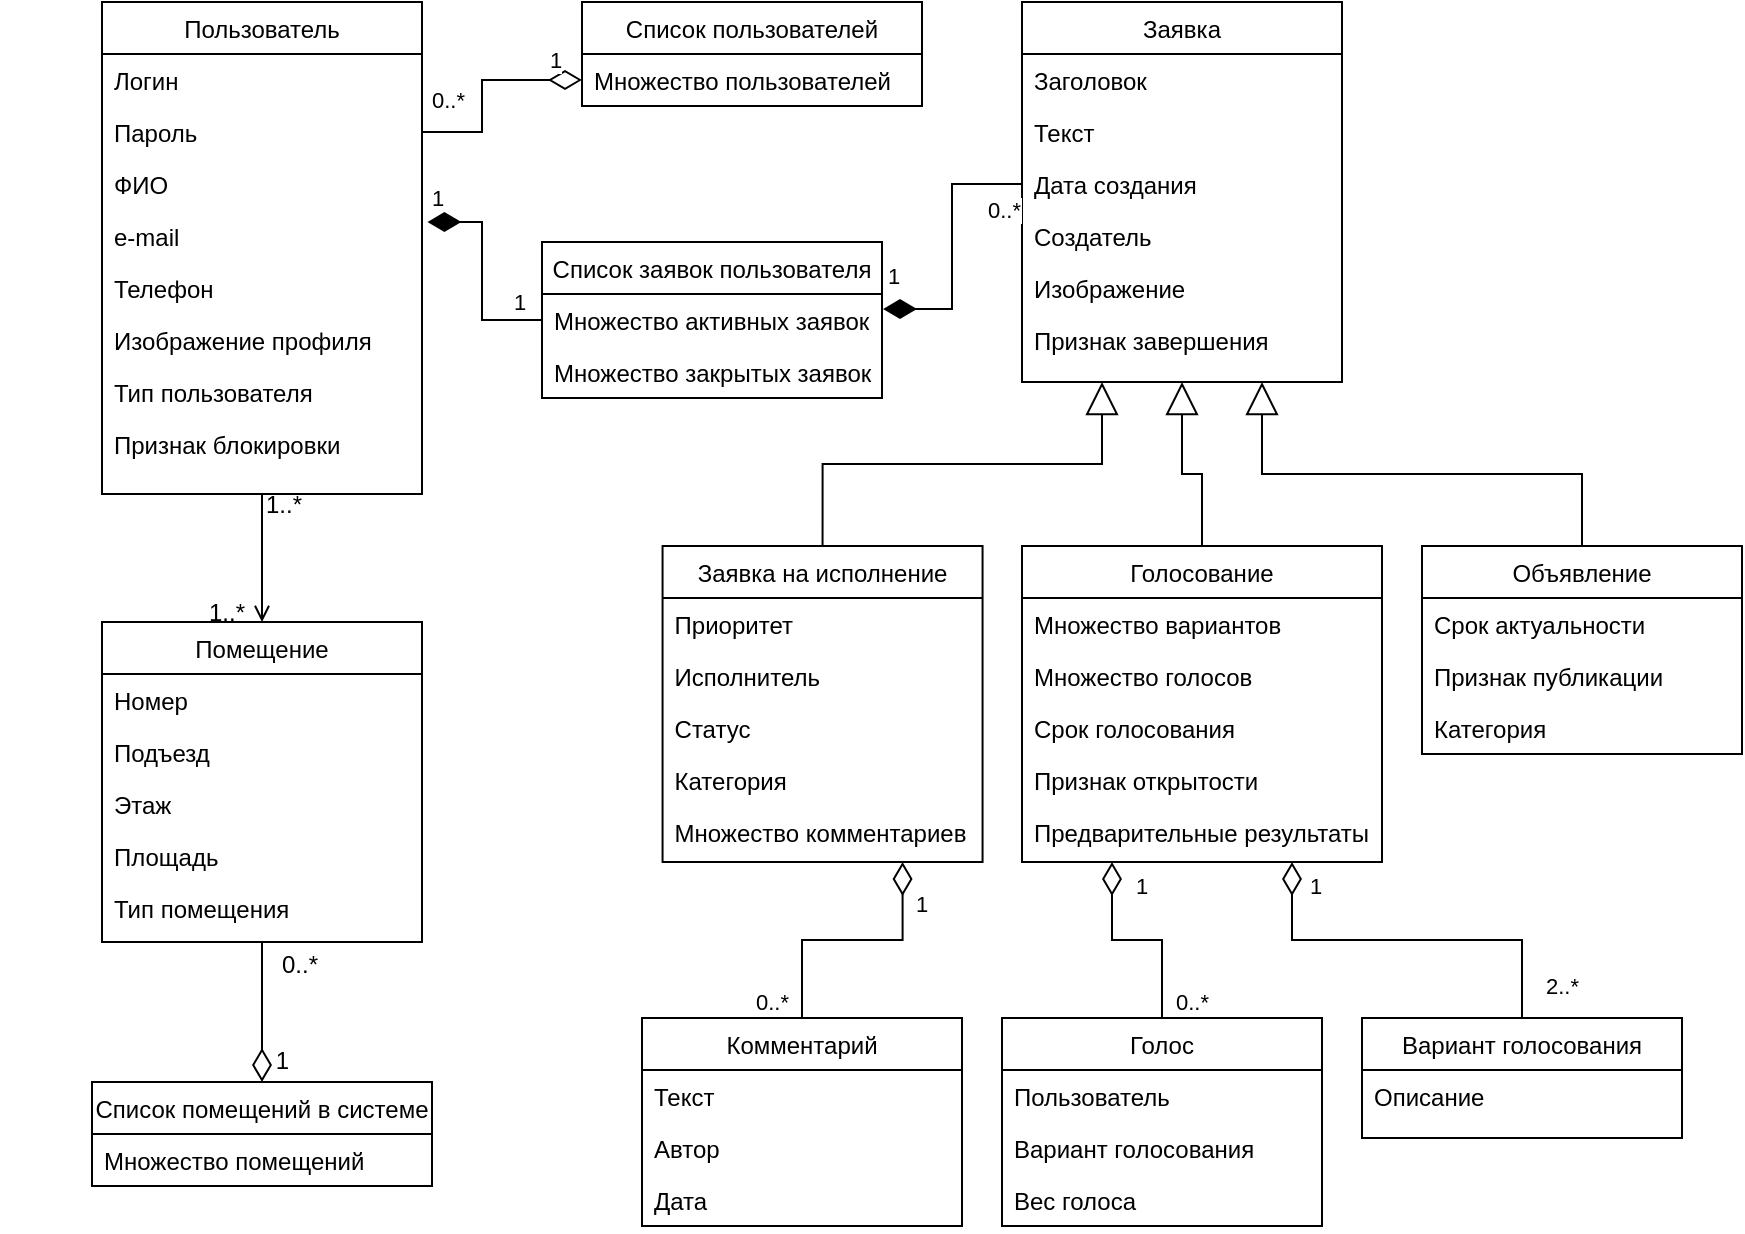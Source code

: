 <mxfile version="15.8.5" type="device"><diagram id="C5RBs43oDa-KdzZeNtuy" name="Page-1"><mxGraphModel dx="1483" dy="767" grid="1" gridSize="10" guides="1" tooltips="1" connect="1" arrows="1" fold="1" page="1" pageScale="1" pageWidth="827" pageHeight="1169" math="0" shadow="0"><root><mxCell id="WIyWlLk6GJQsqaUBKTNV-0"/><mxCell id="WIyWlLk6GJQsqaUBKTNV-1" parent="WIyWlLk6GJQsqaUBKTNV-0"/><mxCell id="zkfFHV4jXpPFQw0GAbJ--0" value="Пользователь" style="swimlane;fontStyle=0;align=center;verticalAlign=top;childLayout=stackLayout;horizontal=1;startSize=26;horizontalStack=0;resizeParent=1;resizeLast=0;collapsible=1;marginBottom=0;rounded=0;shadow=0;strokeWidth=1;" parent="WIyWlLk6GJQsqaUBKTNV-1" vertex="1"><mxGeometry x="220" y="90" width="160" height="246" as="geometry"><mxRectangle x="230" y="140" width="160" height="26" as="alternateBounds"/></mxGeometry></mxCell><mxCell id="zkfFHV4jXpPFQw0GAbJ--1" value="Логин" style="text;align=left;verticalAlign=top;spacingLeft=4;spacingRight=4;overflow=hidden;rotatable=0;points=[[0,0.5],[1,0.5]];portConstraint=eastwest;" parent="zkfFHV4jXpPFQw0GAbJ--0" vertex="1"><mxGeometry y="26" width="160" height="26" as="geometry"/></mxCell><mxCell id="zkfFHV4jXpPFQw0GAbJ--2" value="Пароль" style="text;align=left;verticalAlign=top;spacingLeft=4;spacingRight=4;overflow=hidden;rotatable=0;points=[[0,0.5],[1,0.5]];portConstraint=eastwest;rounded=0;shadow=0;html=0;" parent="zkfFHV4jXpPFQw0GAbJ--0" vertex="1"><mxGeometry y="52" width="160" height="26" as="geometry"/></mxCell><mxCell id="zkfFHV4jXpPFQw0GAbJ--3" value="ФИО" style="text;align=left;verticalAlign=top;spacingLeft=4;spacingRight=4;overflow=hidden;rotatable=0;points=[[0,0.5],[1,0.5]];portConstraint=eastwest;rounded=0;shadow=0;html=0;" parent="zkfFHV4jXpPFQw0GAbJ--0" vertex="1"><mxGeometry y="78" width="160" height="26" as="geometry"/></mxCell><mxCell id="PWEfcePKDjto7k3oHJlc-5" value="e-mail" style="text;align=left;verticalAlign=top;spacingLeft=4;spacingRight=4;overflow=hidden;rotatable=0;points=[[0,0.5],[1,0.5]];portConstraint=eastwest;rounded=0;shadow=0;html=0;" parent="zkfFHV4jXpPFQw0GAbJ--0" vertex="1"><mxGeometry y="104" width="160" height="26" as="geometry"/></mxCell><mxCell id="PWEfcePKDjto7k3oHJlc-6" value="Телефон" style="text;align=left;verticalAlign=top;spacingLeft=4;spacingRight=4;overflow=hidden;rotatable=0;points=[[0,0.5],[1,0.5]];portConstraint=eastwest;rounded=0;shadow=0;html=0;" parent="zkfFHV4jXpPFQw0GAbJ--0" vertex="1"><mxGeometry y="130" width="160" height="26" as="geometry"/></mxCell><mxCell id="PWEfcePKDjto7k3oHJlc-7" value="Изображение профиля" style="text;align=left;verticalAlign=top;spacingLeft=4;spacingRight=4;overflow=hidden;rotatable=0;points=[[0,0.5],[1,0.5]];portConstraint=eastwest;rounded=0;shadow=0;html=0;" parent="zkfFHV4jXpPFQw0GAbJ--0" vertex="1"><mxGeometry y="156" width="160" height="26" as="geometry"/></mxCell><mxCell id="PWEfcePKDjto7k3oHJlc-8" value="Тип пользователя" style="text;align=left;verticalAlign=top;spacingLeft=4;spacingRight=4;overflow=hidden;rotatable=0;points=[[0,0.5],[1,0.5]];portConstraint=eastwest;rounded=0;shadow=0;html=0;" parent="zkfFHV4jXpPFQw0GAbJ--0" vertex="1"><mxGeometry y="182" width="160" height="26" as="geometry"/></mxCell><mxCell id="YcxK1FXCp1I12a0cblu3-1" value="Признак блокировки" style="text;align=left;verticalAlign=top;spacingLeft=4;spacingRight=4;overflow=hidden;rotatable=0;points=[[0,0.5],[1,0.5]];portConstraint=eastwest;rounded=0;shadow=0;html=0;" parent="zkfFHV4jXpPFQw0GAbJ--0" vertex="1"><mxGeometry y="208" width="160" height="26" as="geometry"/></mxCell><mxCell id="zkfFHV4jXpPFQw0GAbJ--17" value="Помещение" style="swimlane;fontStyle=0;align=center;verticalAlign=top;childLayout=stackLayout;horizontal=1;startSize=26;horizontalStack=0;resizeParent=1;resizeLast=0;collapsible=1;marginBottom=0;rounded=0;shadow=0;strokeWidth=1;" parent="WIyWlLk6GJQsqaUBKTNV-1" vertex="1"><mxGeometry x="220" y="400" width="160" height="160" as="geometry"><mxRectangle x="550" y="140" width="160" height="26" as="alternateBounds"/></mxGeometry></mxCell><mxCell id="zkfFHV4jXpPFQw0GAbJ--18" value="Номер" style="text;align=left;verticalAlign=top;spacingLeft=4;spacingRight=4;overflow=hidden;rotatable=0;points=[[0,0.5],[1,0.5]];portConstraint=eastwest;" parent="zkfFHV4jXpPFQw0GAbJ--17" vertex="1"><mxGeometry y="26" width="160" height="26" as="geometry"/></mxCell><mxCell id="PWEfcePKDjto7k3oHJlc-2" value="Подъезд" style="text;align=left;verticalAlign=top;spacingLeft=4;spacingRight=4;overflow=hidden;rotatable=0;points=[[0,0.5],[1,0.5]];portConstraint=eastwest;" parent="zkfFHV4jXpPFQw0GAbJ--17" vertex="1"><mxGeometry y="52" width="160" height="26" as="geometry"/></mxCell><mxCell id="zkfFHV4jXpPFQw0GAbJ--19" value="Этаж" style="text;align=left;verticalAlign=top;spacingLeft=4;spacingRight=4;overflow=hidden;rotatable=0;points=[[0,0.5],[1,0.5]];portConstraint=eastwest;rounded=0;shadow=0;html=0;" parent="zkfFHV4jXpPFQw0GAbJ--17" vertex="1"><mxGeometry y="78" width="160" height="26" as="geometry"/></mxCell><mxCell id="zkfFHV4jXpPFQw0GAbJ--20" value="Площадь" style="text;align=left;verticalAlign=top;spacingLeft=4;spacingRight=4;overflow=hidden;rotatable=0;points=[[0,0.5],[1,0.5]];portConstraint=eastwest;rounded=0;shadow=0;html=0;" parent="zkfFHV4jXpPFQw0GAbJ--17" vertex="1"><mxGeometry y="104" width="160" height="26" as="geometry"/></mxCell><mxCell id="zkfFHV4jXpPFQw0GAbJ--21" value="Тип помещения" style="text;align=left;verticalAlign=top;spacingLeft=4;spacingRight=4;overflow=hidden;rotatable=0;points=[[0,0.5],[1,0.5]];portConstraint=eastwest;rounded=0;shadow=0;html=0;" parent="zkfFHV4jXpPFQw0GAbJ--17" vertex="1"><mxGeometry y="130" width="160" height="26" as="geometry"/></mxCell><mxCell id="zkfFHV4jXpPFQw0GAbJ--26" value="" style="endArrow=open;shadow=0;strokeWidth=1;rounded=0;endFill=1;edgeStyle=elbowEdgeStyle;elbow=vertical;" parent="WIyWlLk6GJQsqaUBKTNV-1" source="zkfFHV4jXpPFQw0GAbJ--0" target="zkfFHV4jXpPFQw0GAbJ--17" edge="1"><mxGeometry x="0.5" y="41" relative="1" as="geometry"><mxPoint x="380" y="192" as="sourcePoint"/><mxPoint x="540" y="192" as="targetPoint"/><mxPoint x="-40" y="32" as="offset"/></mxGeometry></mxCell><mxCell id="zkfFHV4jXpPFQw0GAbJ--27" value="1..*" style="resizable=0;align=left;verticalAlign=bottom;labelBackgroundColor=none;fontSize=12;" parent="zkfFHV4jXpPFQw0GAbJ--26" connectable="0" vertex="1"><mxGeometry x="-1" relative="1" as="geometry"><mxPoint y="14" as="offset"/></mxGeometry></mxCell><mxCell id="zkfFHV4jXpPFQw0GAbJ--28" value="1..*" style="resizable=0;align=right;verticalAlign=bottom;labelBackgroundColor=none;fontSize=12;" parent="zkfFHV4jXpPFQw0GAbJ--26" connectable="0" vertex="1"><mxGeometry x="1" relative="1" as="geometry"><mxPoint x="-7" y="4" as="offset"/></mxGeometry></mxCell><mxCell id="PWEfcePKDjto7k3oHJlc-9" value="Заявка" style="swimlane;fontStyle=0;align=center;verticalAlign=top;childLayout=stackLayout;horizontal=1;startSize=26;horizontalStack=0;resizeParent=1;resizeLast=0;collapsible=1;marginBottom=0;rounded=0;shadow=0;strokeWidth=1;" parent="WIyWlLk6GJQsqaUBKTNV-1" vertex="1"><mxGeometry x="680" y="90" width="160" height="190" as="geometry"><mxRectangle x="230" y="140" width="160" height="26" as="alternateBounds"/></mxGeometry></mxCell><mxCell id="PWEfcePKDjto7k3oHJlc-10" value="Заголовок" style="text;align=left;verticalAlign=top;spacingLeft=4;spacingRight=4;overflow=hidden;rotatable=0;points=[[0,0.5],[1,0.5]];portConstraint=eastwest;" parent="PWEfcePKDjto7k3oHJlc-9" vertex="1"><mxGeometry y="26" width="160" height="26" as="geometry"/></mxCell><mxCell id="PWEfcePKDjto7k3oHJlc-11" value="Текст" style="text;align=left;verticalAlign=top;spacingLeft=4;spacingRight=4;overflow=hidden;rotatable=0;points=[[0,0.5],[1,0.5]];portConstraint=eastwest;rounded=0;shadow=0;html=0;" parent="PWEfcePKDjto7k3oHJlc-9" vertex="1"><mxGeometry y="52" width="160" height="26" as="geometry"/></mxCell><mxCell id="PWEfcePKDjto7k3oHJlc-12" value="Дата создания" style="text;align=left;verticalAlign=top;spacingLeft=4;spacingRight=4;overflow=hidden;rotatable=0;points=[[0,0.5],[1,0.5]];portConstraint=eastwest;rounded=0;shadow=0;html=0;" parent="PWEfcePKDjto7k3oHJlc-9" vertex="1"><mxGeometry y="78" width="160" height="26" as="geometry"/></mxCell><mxCell id="PWEfcePKDjto7k3oHJlc-14" value="Создатель" style="text;align=left;verticalAlign=top;spacingLeft=4;spacingRight=4;overflow=hidden;rotatable=0;points=[[0,0.5],[1,0.5]];portConstraint=eastwest;rounded=0;shadow=0;html=0;" parent="PWEfcePKDjto7k3oHJlc-9" vertex="1"><mxGeometry y="104" width="160" height="26" as="geometry"/></mxCell><mxCell id="PWEfcePKDjto7k3oHJlc-95" value="Изображение" style="text;align=left;verticalAlign=top;spacingLeft=4;spacingRight=4;overflow=hidden;rotatable=0;points=[[0,0.5],[1,0.5]];portConstraint=eastwest;rounded=0;shadow=0;html=0;" parent="PWEfcePKDjto7k3oHJlc-9" vertex="1"><mxGeometry y="130" width="160" height="26" as="geometry"/></mxCell><mxCell id="PWEfcePKDjto7k3oHJlc-69" value="Признак завершения" style="text;align=left;verticalAlign=top;spacingLeft=4;spacingRight=4;overflow=hidden;rotatable=0;points=[[0,0.5],[1,0.5]];portConstraint=eastwest;rounded=0;shadow=0;html=0;" parent="PWEfcePKDjto7k3oHJlc-9" vertex="1"><mxGeometry y="156" width="160" height="26" as="geometry"/></mxCell><mxCell id="PWEfcePKDjto7k3oHJlc-20" value="Список заявок пользователя" style="swimlane;fontStyle=0;childLayout=stackLayout;horizontal=1;startSize=26;fillColor=none;horizontalStack=0;resizeParent=1;resizeParentMax=0;resizeLast=0;collapsible=1;marginBottom=0;" parent="WIyWlLk6GJQsqaUBKTNV-1" vertex="1"><mxGeometry x="440" y="210" width="170" height="78" as="geometry"/></mxCell><mxCell id="PWEfcePKDjto7k3oHJlc-21" value="Множество активных заявок" style="text;strokeColor=none;fillColor=none;align=left;verticalAlign=top;spacingLeft=4;spacingRight=4;overflow=hidden;rotatable=0;points=[[0,0.5],[1,0.5]];portConstraint=eastwest;" parent="PWEfcePKDjto7k3oHJlc-20" vertex="1"><mxGeometry y="26" width="170" height="26" as="geometry"/></mxCell><mxCell id="YcxK1FXCp1I12a0cblu3-0" value="Множество закрытых заявок" style="text;strokeColor=none;fillColor=none;align=left;verticalAlign=top;spacingLeft=4;spacingRight=4;overflow=hidden;rotatable=0;points=[[0,0.5],[1,0.5]];portConstraint=eastwest;" parent="PWEfcePKDjto7k3oHJlc-20" vertex="1"><mxGeometry y="52" width="170" height="26" as="geometry"/></mxCell><mxCell id="PWEfcePKDjto7k3oHJlc-19" value="1" style="endArrow=none;html=1;endSize=12;startArrow=diamondThin;startSize=14;startFill=1;edgeStyle=orthogonalEdgeStyle;align=left;verticalAlign=bottom;rounded=0;exitX=1.017;exitY=0.231;exitDx=0;exitDy=0;exitPerimeter=0;endFill=0;" parent="WIyWlLk6GJQsqaUBKTNV-1" source="PWEfcePKDjto7k3oHJlc-5" target="PWEfcePKDjto7k3oHJlc-21" edge="1"><mxGeometry x="-1" y="3" relative="1" as="geometry"><mxPoint x="380" y="130" as="sourcePoint"/><mxPoint x="540" y="130" as="targetPoint"/></mxGeometry></mxCell><mxCell id="PWEfcePKDjto7k3oHJlc-28" value="" style="endArrow=none;endFill=0;html=1;edgeStyle=orthogonalEdgeStyle;align=left;verticalAlign=top;rounded=0;entryX=0;entryY=0.5;entryDx=0;entryDy=0;exitX=1.003;exitY=0.289;exitDx=0;exitDy=0;exitPerimeter=0;startArrow=diamondThin;startFill=1;startSize=14;" parent="WIyWlLk6GJQsqaUBKTNV-1" source="PWEfcePKDjto7k3oHJlc-21" target="PWEfcePKDjto7k3oHJlc-12" edge="1"><mxGeometry x="-1" relative="1" as="geometry"><mxPoint x="480" y="260" as="sourcePoint"/><mxPoint x="675.52" y="226.236" as="targetPoint"/></mxGeometry></mxCell><mxCell id="PWEfcePKDjto7k3oHJlc-29" value="1" style="edgeLabel;resizable=0;html=1;align=left;verticalAlign=bottom;" parent="PWEfcePKDjto7k3oHJlc-28" connectable="0" vertex="1"><mxGeometry x="-1" relative="1" as="geometry"><mxPoint y="-8" as="offset"/></mxGeometry></mxCell><mxCell id="PWEfcePKDjto7k3oHJlc-30" value="0..*" style="edgeLabel;resizable=0;html=1;align=left;verticalAlign=bottom;" parent="WIyWlLk6GJQsqaUBKTNV-1" connectable="0" vertex="1"><mxGeometry x="660" y="185" as="geometry"><mxPoint x="1" y="17" as="offset"/></mxGeometry></mxCell><mxCell id="PWEfcePKDjto7k3oHJlc-31" value="1" style="edgeLabel;resizable=0;html=1;align=left;verticalAlign=bottom;" parent="WIyWlLk6GJQsqaUBKTNV-1" connectable="0" vertex="1"><mxGeometry x="460" y="249" as="geometry"><mxPoint x="-36" y="-1" as="offset"/></mxGeometry></mxCell><mxCell id="PWEfcePKDjto7k3oHJlc-40" value="Заявка на исполнение" style="swimlane;fontStyle=0;align=center;verticalAlign=top;childLayout=stackLayout;horizontal=1;startSize=26;horizontalStack=0;resizeParent=1;resizeLast=0;collapsible=1;marginBottom=0;rounded=0;shadow=0;strokeWidth=1;" parent="WIyWlLk6GJQsqaUBKTNV-1" vertex="1"><mxGeometry x="500.28" y="362" width="160" height="158" as="geometry"><mxRectangle x="230" y="140" width="160" height="26" as="alternateBounds"/></mxGeometry></mxCell><mxCell id="PWEfcePKDjto7k3oHJlc-44" value="Приоритет" style="text;align=left;verticalAlign=top;spacingLeft=4;spacingRight=4;overflow=hidden;rotatable=0;points=[[0,0.5],[1,0.5]];portConstraint=eastwest;rounded=0;shadow=0;html=0;" parent="PWEfcePKDjto7k3oHJlc-40" vertex="1"><mxGeometry y="26" width="160" height="26" as="geometry"/></mxCell><mxCell id="PWEfcePKDjto7k3oHJlc-46" value="Исполнитель" style="text;align=left;verticalAlign=top;spacingLeft=4;spacingRight=4;overflow=hidden;rotatable=0;points=[[0,0.5],[1,0.5]];portConstraint=eastwest;rounded=0;shadow=0;html=0;" parent="PWEfcePKDjto7k3oHJlc-40" vertex="1"><mxGeometry y="52" width="160" height="26" as="geometry"/></mxCell><mxCell id="PWEfcePKDjto7k3oHJlc-47" value="Статус" style="text;align=left;verticalAlign=top;spacingLeft=4;spacingRight=4;overflow=hidden;rotatable=0;points=[[0,0.5],[1,0.5]];portConstraint=eastwest;rounded=0;shadow=0;html=0;" parent="PWEfcePKDjto7k3oHJlc-40" vertex="1"><mxGeometry y="78" width="160" height="26" as="geometry"/></mxCell><mxCell id="PWEfcePKDjto7k3oHJlc-70" value="Категория" style="text;align=left;verticalAlign=top;spacingLeft=4;spacingRight=4;overflow=hidden;rotatable=0;points=[[0,0.5],[1,0.5]];portConstraint=eastwest;rounded=0;shadow=0;html=0;" parent="PWEfcePKDjto7k3oHJlc-40" vertex="1"><mxGeometry y="104" width="160" height="26" as="geometry"/></mxCell><mxCell id="YcxK1FXCp1I12a0cblu3-2" value="Множество комментариев" style="text;align=left;verticalAlign=top;spacingLeft=4;spacingRight=4;overflow=hidden;rotatable=0;points=[[0,0.5],[1,0.5]];portConstraint=eastwest;rounded=0;shadow=0;html=0;" parent="PWEfcePKDjto7k3oHJlc-40" vertex="1"><mxGeometry y="130" width="160" height="26" as="geometry"/></mxCell><mxCell id="PWEfcePKDjto7k3oHJlc-65" style="edgeStyle=orthogonalEdgeStyle;rounded=0;orthogonalLoop=1;jettySize=auto;html=1;exitX=0.5;exitY=0;exitDx=0;exitDy=0;entryX=0.5;entryY=1;entryDx=0;entryDy=0;startArrow=none;startFill=0;endArrow=block;endFill=0;startSize=14;endSize=14;" parent="WIyWlLk6GJQsqaUBKTNV-1" source="PWEfcePKDjto7k3oHJlc-48" target="PWEfcePKDjto7k3oHJlc-9" edge="1"><mxGeometry relative="1" as="geometry"/></mxCell><mxCell id="PWEfcePKDjto7k3oHJlc-48" value="Голосование" style="swimlane;fontStyle=0;align=center;verticalAlign=top;childLayout=stackLayout;horizontal=1;startSize=26;horizontalStack=0;resizeParent=1;resizeLast=0;collapsible=1;marginBottom=0;rounded=0;shadow=0;strokeWidth=1;" parent="WIyWlLk6GJQsqaUBKTNV-1" vertex="1"><mxGeometry x="680" y="362" width="180" height="158" as="geometry"><mxRectangle x="230" y="140" width="160" height="26" as="alternateBounds"/></mxGeometry></mxCell><mxCell id="PWEfcePKDjto7k3oHJlc-49" value="Множество вариантов" style="text;align=left;verticalAlign=top;spacingLeft=4;spacingRight=4;overflow=hidden;rotatable=0;points=[[0,0.5],[1,0.5]];portConstraint=eastwest;" parent="PWEfcePKDjto7k3oHJlc-48" vertex="1"><mxGeometry y="26" width="180" height="26" as="geometry"/></mxCell><mxCell id="PWEfcePKDjto7k3oHJlc-68" value="Множество голосов" style="text;align=left;verticalAlign=top;spacingLeft=4;spacingRight=4;overflow=hidden;rotatable=0;points=[[0,0.5],[1,0.5]];portConstraint=eastwest;" parent="PWEfcePKDjto7k3oHJlc-48" vertex="1"><mxGeometry y="52" width="180" height="26" as="geometry"/></mxCell><mxCell id="PWEfcePKDjto7k3oHJlc-67" value="Срок голосования" style="text;align=left;verticalAlign=top;spacingLeft=4;spacingRight=4;overflow=hidden;rotatable=0;points=[[0,0.5],[1,0.5]];portConstraint=eastwest;rounded=0;shadow=0;html=0;" parent="PWEfcePKDjto7k3oHJlc-48" vertex="1"><mxGeometry y="78" width="180" height="26" as="geometry"/></mxCell><mxCell id="lM_OjxghZAWq2yFy554A-0" value="Признак открытости" style="text;align=left;verticalAlign=top;spacingLeft=4;spacingRight=4;overflow=hidden;rotatable=0;points=[[0,0.5],[1,0.5]];portConstraint=eastwest;rounded=0;shadow=0;html=0;" vertex="1" parent="PWEfcePKDjto7k3oHJlc-48"><mxGeometry y="104" width="180" height="26" as="geometry"/></mxCell><mxCell id="lM_OjxghZAWq2yFy554A-1" value="Предварительные результаты" style="text;align=left;verticalAlign=top;spacingLeft=4;spacingRight=4;overflow=hidden;rotatable=0;points=[[0,0.5],[1,0.5]];portConstraint=eastwest;rounded=0;shadow=0;html=0;" vertex="1" parent="PWEfcePKDjto7k3oHJlc-48"><mxGeometry y="130" width="180" height="26" as="geometry"/></mxCell><mxCell id="PWEfcePKDjto7k3oHJlc-66" style="edgeStyle=orthogonalEdgeStyle;rounded=0;orthogonalLoop=1;jettySize=auto;html=1;exitX=0.5;exitY=0;exitDx=0;exitDy=0;entryX=0.75;entryY=1;entryDx=0;entryDy=0;startArrow=none;startFill=0;endArrow=block;endFill=0;startSize=14;endSize=14;" parent="WIyWlLk6GJQsqaUBKTNV-1" source="PWEfcePKDjto7k3oHJlc-56" target="PWEfcePKDjto7k3oHJlc-9" edge="1"><mxGeometry relative="1" as="geometry"/></mxCell><mxCell id="PWEfcePKDjto7k3oHJlc-56" value="Объявление" style="swimlane;fontStyle=0;align=center;verticalAlign=top;childLayout=stackLayout;horizontal=1;startSize=26;horizontalStack=0;resizeParent=1;resizeLast=0;collapsible=1;marginBottom=0;rounded=0;shadow=0;strokeWidth=1;" parent="WIyWlLk6GJQsqaUBKTNV-1" vertex="1"><mxGeometry x="880" y="362" width="160" height="104" as="geometry"><mxRectangle x="230" y="140" width="160" height="26" as="alternateBounds"/></mxGeometry></mxCell><mxCell id="PWEfcePKDjto7k3oHJlc-58" value="Срок актуальности" style="text;align=left;verticalAlign=top;spacingLeft=4;spacingRight=4;overflow=hidden;rotatable=0;points=[[0,0.5],[1,0.5]];portConstraint=eastwest;rounded=0;shadow=0;html=0;" parent="PWEfcePKDjto7k3oHJlc-56" vertex="1"><mxGeometry y="26" width="160" height="26" as="geometry"/></mxCell><mxCell id="lM_OjxghZAWq2yFy554A-2" value="Признак публикации" style="text;align=left;verticalAlign=top;spacingLeft=4;spacingRight=4;overflow=hidden;rotatable=0;points=[[0,0.5],[1,0.5]];portConstraint=eastwest;rounded=0;shadow=0;html=0;" vertex="1" parent="PWEfcePKDjto7k3oHJlc-56"><mxGeometry y="52" width="160" height="26" as="geometry"/></mxCell><mxCell id="lM_OjxghZAWq2yFy554A-4" value="Категория" style="text;align=left;verticalAlign=top;spacingLeft=4;spacingRight=4;overflow=hidden;rotatable=0;points=[[0,0.5],[1,0.5]];portConstraint=eastwest;rounded=0;shadow=0;html=0;" vertex="1" parent="PWEfcePKDjto7k3oHJlc-56"><mxGeometry y="78" width="160" height="26" as="geometry"/></mxCell><mxCell id="PWEfcePKDjto7k3oHJlc-64" value="" style="endArrow=block;endSize=14;endFill=0;html=1;rounded=0;entryX=0.25;entryY=1;entryDx=0;entryDy=0;edgeStyle=orthogonalEdgeStyle;exitX=0.5;exitY=0;exitDx=0;exitDy=0;" parent="WIyWlLk6GJQsqaUBKTNV-1" source="PWEfcePKDjto7k3oHJlc-40" target="PWEfcePKDjto7k3oHJlc-9" edge="1"><mxGeometry width="160" relative="1" as="geometry"><mxPoint x="530" y="450" as="sourcePoint"/><mxPoint x="690" y="450" as="targetPoint"/></mxGeometry></mxCell><mxCell id="PWEfcePKDjto7k3oHJlc-71" value="Комментарий" style="swimlane;fontStyle=0;align=center;verticalAlign=top;childLayout=stackLayout;horizontal=1;startSize=26;horizontalStack=0;resizeParent=1;resizeLast=0;collapsible=1;marginBottom=0;rounded=0;shadow=0;strokeWidth=1;" parent="WIyWlLk6GJQsqaUBKTNV-1" vertex="1"><mxGeometry x="490" y="598" width="160" height="104" as="geometry"><mxRectangle x="230" y="140" width="160" height="26" as="alternateBounds"/></mxGeometry></mxCell><mxCell id="PWEfcePKDjto7k3oHJlc-72" value="Текст" style="text;align=left;verticalAlign=top;spacingLeft=4;spacingRight=4;overflow=hidden;rotatable=0;points=[[0,0.5],[1,0.5]];portConstraint=eastwest;rounded=0;shadow=0;html=0;" parent="PWEfcePKDjto7k3oHJlc-71" vertex="1"><mxGeometry y="26" width="160" height="26" as="geometry"/></mxCell><mxCell id="PWEfcePKDjto7k3oHJlc-73" value="Автор" style="text;align=left;verticalAlign=top;spacingLeft=4;spacingRight=4;overflow=hidden;rotatable=0;points=[[0,0.5],[1,0.5]];portConstraint=eastwest;rounded=0;shadow=0;html=0;" parent="PWEfcePKDjto7k3oHJlc-71" vertex="1"><mxGeometry y="52" width="160" height="26" as="geometry"/></mxCell><mxCell id="PWEfcePKDjto7k3oHJlc-74" value="Дата" style="text;align=left;verticalAlign=top;spacingLeft=4;spacingRight=4;overflow=hidden;rotatable=0;points=[[0,0.5],[1,0.5]];portConstraint=eastwest;rounded=0;shadow=0;html=0;" parent="PWEfcePKDjto7k3oHJlc-71" vertex="1"><mxGeometry y="78" width="160" height="26" as="geometry"/></mxCell><mxCell id="PWEfcePKDjto7k3oHJlc-76" value="Голос" style="swimlane;fontStyle=0;align=center;verticalAlign=top;childLayout=stackLayout;horizontal=1;startSize=26;horizontalStack=0;resizeParent=1;resizeLast=0;collapsible=1;marginBottom=0;rounded=0;shadow=0;strokeWidth=1;" parent="WIyWlLk6GJQsqaUBKTNV-1" vertex="1"><mxGeometry x="670" y="598" width="160" height="104" as="geometry"><mxRectangle x="230" y="140" width="160" height="26" as="alternateBounds"/></mxGeometry></mxCell><mxCell id="PWEfcePKDjto7k3oHJlc-77" value="Пользователь" style="text;align=left;verticalAlign=top;spacingLeft=4;spacingRight=4;overflow=hidden;rotatable=0;points=[[0,0.5],[1,0.5]];portConstraint=eastwest;rounded=0;shadow=0;html=0;" parent="PWEfcePKDjto7k3oHJlc-76" vertex="1"><mxGeometry y="26" width="160" height="26" as="geometry"/></mxCell><mxCell id="PWEfcePKDjto7k3oHJlc-78" value="Вариант голосования" style="text;align=left;verticalAlign=top;spacingLeft=4;spacingRight=4;overflow=hidden;rotatable=0;points=[[0,0.5],[1,0.5]];portConstraint=eastwest;rounded=0;shadow=0;html=0;" parent="PWEfcePKDjto7k3oHJlc-76" vertex="1"><mxGeometry y="52" width="160" height="26" as="geometry"/></mxCell><mxCell id="PWEfcePKDjto7k3oHJlc-79" value="Вес голоса" style="text;align=left;verticalAlign=top;spacingLeft=4;spacingRight=4;overflow=hidden;rotatable=0;points=[[0,0.5],[1,0.5]];portConstraint=eastwest;rounded=0;shadow=0;html=0;" parent="PWEfcePKDjto7k3oHJlc-76" vertex="1"><mxGeometry y="78" width="160" height="26" as="geometry"/></mxCell><mxCell id="PWEfcePKDjto7k3oHJlc-80" value="Вариант голосования" style="swimlane;fontStyle=0;align=center;verticalAlign=top;childLayout=stackLayout;horizontal=1;startSize=26;horizontalStack=0;resizeParent=1;resizeLast=0;collapsible=1;marginBottom=0;rounded=0;shadow=0;strokeWidth=1;" parent="WIyWlLk6GJQsqaUBKTNV-1" vertex="1"><mxGeometry x="850" y="598" width="160" height="60" as="geometry"><mxRectangle x="230" y="140" width="160" height="26" as="alternateBounds"/></mxGeometry></mxCell><mxCell id="PWEfcePKDjto7k3oHJlc-81" value="Описание" style="text;align=left;verticalAlign=top;spacingLeft=4;spacingRight=4;overflow=hidden;rotatable=0;points=[[0,0.5],[1,0.5]];portConstraint=eastwest;rounded=0;shadow=0;html=0;" parent="PWEfcePKDjto7k3oHJlc-80" vertex="1"><mxGeometry y="26" width="160" height="24" as="geometry"/></mxCell><mxCell id="PWEfcePKDjto7k3oHJlc-84" value="" style="endArrow=none;endFill=0;html=1;edgeStyle=orthogonalEdgeStyle;align=left;verticalAlign=top;rounded=0;entryX=0.5;entryY=0;entryDx=0;entryDy=0;startArrow=diamondThin;startFill=0;startSize=14;exitX=0.75;exitY=1;exitDx=0;exitDy=0;" parent="WIyWlLk6GJQsqaUBKTNV-1" source="PWEfcePKDjto7k3oHJlc-40" target="PWEfcePKDjto7k3oHJlc-71" edge="1"><mxGeometry x="-1" relative="1" as="geometry"><mxPoint x="566" y="520" as="sourcePoint"/><mxPoint x="690" y="221" as="targetPoint"/></mxGeometry></mxCell><mxCell id="PWEfcePKDjto7k3oHJlc-85" value="1" style="edgeLabel;resizable=0;html=1;align=left;verticalAlign=bottom;" parent="PWEfcePKDjto7k3oHJlc-84" connectable="0" vertex="1"><mxGeometry x="-1" relative="1" as="geometry"><mxPoint x="5" y="29" as="offset"/></mxGeometry></mxCell><mxCell id="PWEfcePKDjto7k3oHJlc-86" value="" style="endArrow=none;endFill=0;html=1;edgeStyle=orthogonalEdgeStyle;align=left;verticalAlign=top;rounded=0;entryX=0.5;entryY=0;entryDx=0;entryDy=0;exitX=0.25;exitY=1;exitDx=0;exitDy=0;startArrow=diamondThin;startFill=0;startSize=14;" parent="WIyWlLk6GJQsqaUBKTNV-1" source="PWEfcePKDjto7k3oHJlc-48" target="PWEfcePKDjto7k3oHJlc-76" edge="1"><mxGeometry x="-1" relative="1" as="geometry"><mxPoint x="575.28" y="580.702" as="sourcePoint"/><mxPoint x="490" y="720" as="targetPoint"/></mxGeometry></mxCell><mxCell id="PWEfcePKDjto7k3oHJlc-87" value="1" style="edgeLabel;resizable=0;html=1;align=left;verticalAlign=bottom;" parent="PWEfcePKDjto7k3oHJlc-86" connectable="0" vertex="1"><mxGeometry x="-1" relative="1" as="geometry"><mxPoint x="10" y="20" as="offset"/></mxGeometry></mxCell><mxCell id="PWEfcePKDjto7k3oHJlc-88" value="" style="endArrow=none;endFill=0;html=1;edgeStyle=orthogonalEdgeStyle;align=left;verticalAlign=top;rounded=0;entryX=0.5;entryY=0;entryDx=0;entryDy=0;startArrow=diamondThin;startFill=0;startSize=14;exitX=0.75;exitY=1;exitDx=0;exitDy=0;" parent="WIyWlLk6GJQsqaUBKTNV-1" source="PWEfcePKDjto7k3oHJlc-48" target="PWEfcePKDjto7k3oHJlc-80" edge="1"><mxGeometry x="-1" relative="1" as="geometry"><mxPoint x="820" y="590" as="sourcePoint"/><mxPoint x="500" y="730" as="targetPoint"/></mxGeometry></mxCell><mxCell id="PWEfcePKDjto7k3oHJlc-89" value="1" style="edgeLabel;resizable=0;html=1;align=left;verticalAlign=bottom;" parent="PWEfcePKDjto7k3oHJlc-88" connectable="0" vertex="1"><mxGeometry x="-1" relative="1" as="geometry"><mxPoint x="7" y="20" as="offset"/></mxGeometry></mxCell><mxCell id="PWEfcePKDjto7k3oHJlc-92" value="2..*" style="edgeLabel;resizable=0;html=1;align=left;verticalAlign=bottom;" parent="PWEfcePKDjto7k3oHJlc-88" connectable="0" vertex="1"><mxGeometry x="-1" relative="1" as="geometry"><mxPoint x="125" y="70" as="offset"/></mxGeometry></mxCell><mxCell id="PWEfcePKDjto7k3oHJlc-91" value="0..*" style="edgeLabel;resizable=0;html=1;align=left;verticalAlign=bottom;" parent="WIyWlLk6GJQsqaUBKTNV-1" connectable="0" vertex="1"><mxGeometry x="560" y="530.002" as="geometry"><mxPoint x="195" y="68" as="offset"/></mxGeometry></mxCell><mxCell id="PWEfcePKDjto7k3oHJlc-93" value="0..*" style="edgeLabel;resizable=0;html=1;align=left;verticalAlign=bottom;" parent="WIyWlLk6GJQsqaUBKTNV-1" connectable="0" vertex="1"><mxGeometry x="350" y="530.002" as="geometry"><mxPoint x="195" y="68" as="offset"/></mxGeometry></mxCell><mxCell id="S8c5o6tmN7giSxlRaCZQ-0" value="Список пользователей" style="swimlane;fontStyle=0;childLayout=stackLayout;horizontal=1;startSize=26;fillColor=none;horizontalStack=0;resizeParent=1;resizeParentMax=0;resizeLast=0;collapsible=1;marginBottom=0;" parent="WIyWlLk6GJQsqaUBKTNV-1" vertex="1"><mxGeometry x="460" y="90" width="170" height="52" as="geometry"/></mxCell><mxCell id="S8c5o6tmN7giSxlRaCZQ-1" value="Множество пользователей" style="text;strokeColor=none;fillColor=none;align=left;verticalAlign=top;spacingLeft=4;spacingRight=4;overflow=hidden;rotatable=0;points=[[0,0.5],[1,0.5]];portConstraint=eastwest;" parent="S8c5o6tmN7giSxlRaCZQ-0" vertex="1"><mxGeometry y="26" width="170" height="26" as="geometry"/></mxCell><mxCell id="S8c5o6tmN7giSxlRaCZQ-7" style="edgeStyle=orthogonalEdgeStyle;rounded=0;orthogonalLoop=1;jettySize=auto;html=1;exitX=1;exitY=0.5;exitDx=0;exitDy=0;entryX=0;entryY=0.5;entryDx=0;entryDy=0;endArrow=diamondThin;endFill=0;endSize=14;strokeColor=#000000;" parent="WIyWlLk6GJQsqaUBKTNV-1" source="zkfFHV4jXpPFQw0GAbJ--2" target="S8c5o6tmN7giSxlRaCZQ-1" edge="1"><mxGeometry relative="1" as="geometry"><Array as="points"><mxPoint x="410" y="155"/><mxPoint x="410" y="129"/></Array></mxGeometry></mxCell><mxCell id="S8c5o6tmN7giSxlRaCZQ-9" value="1" style="edgeLabel;resizable=0;html=1;align=left;verticalAlign=bottom;" parent="WIyWlLk6GJQsqaUBKTNV-1" connectable="0" vertex="1"><mxGeometry x="500.28" y="130" as="geometry"><mxPoint x="-58" y="-3" as="offset"/></mxGeometry></mxCell><mxCell id="S8c5o6tmN7giSxlRaCZQ-10" value="0..*" style="edgeLabel;resizable=0;html=1;align=left;verticalAlign=bottom;" parent="WIyWlLk6GJQsqaUBKTNV-1" connectable="0" vertex="1"><mxGeometry x="380" y="108" as="geometry"><mxPoint x="3" y="39" as="offset"/></mxGeometry></mxCell><mxCell id="S8c5o6tmN7giSxlRaCZQ-13" style="edgeStyle=orthogonalEdgeStyle;rounded=0;orthogonalLoop=1;jettySize=auto;html=1;exitX=0.5;exitY=0;exitDx=0;exitDy=0;startArrow=diamondThin;startFill=0;endArrow=none;endFill=0;endSize=14;strokeColor=#000000;startSize=14;" parent="WIyWlLk6GJQsqaUBKTNV-1" source="S8c5o6tmN7giSxlRaCZQ-11" edge="1"><mxGeometry relative="1" as="geometry"><mxPoint x="300" y="560" as="targetPoint"/><Array as="points"><mxPoint x="300" y="600"/><mxPoint x="300" y="600"/></Array></mxGeometry></mxCell><mxCell id="S8c5o6tmN7giSxlRaCZQ-11" value="Список помещений в системе" style="swimlane;fontStyle=0;childLayout=stackLayout;horizontal=1;startSize=26;fillColor=none;horizontalStack=0;resizeParent=1;resizeParentMax=0;resizeLast=0;collapsible=1;marginBottom=0;" parent="WIyWlLk6GJQsqaUBKTNV-1" vertex="1"><mxGeometry x="215" y="630" width="170" height="52" as="geometry"/></mxCell><mxCell id="S8c5o6tmN7giSxlRaCZQ-12" value="Множество помещений" style="text;strokeColor=none;fillColor=none;align=left;verticalAlign=top;spacingLeft=4;spacingRight=4;overflow=hidden;rotatable=0;points=[[0,0.5],[1,0.5]];portConstraint=eastwest;" parent="S8c5o6tmN7giSxlRaCZQ-11" vertex="1"><mxGeometry y="26" width="170" height="26" as="geometry"/></mxCell><mxCell id="S8c5o6tmN7giSxlRaCZQ-14" value="1" style="resizable=0;align=right;verticalAlign=bottom;labelBackgroundColor=none;fontSize=12;" parent="WIyWlLk6GJQsqaUBKTNV-1" connectable="0" vertex="1"><mxGeometry x="320" y="650" as="geometry"><mxPoint x="-5" y="-22" as="offset"/></mxGeometry></mxCell><mxCell id="S8c5o6tmN7giSxlRaCZQ-15" value="0..*" style="resizable=0;align=right;verticalAlign=bottom;labelBackgroundColor=none;fontSize=12;" parent="WIyWlLk6GJQsqaUBKTNV-1" connectable="0" vertex="1"><mxGeometry x="170" y="580" width="160" as="geometry"/></mxCell></root></mxGraphModel></diagram></mxfile>
